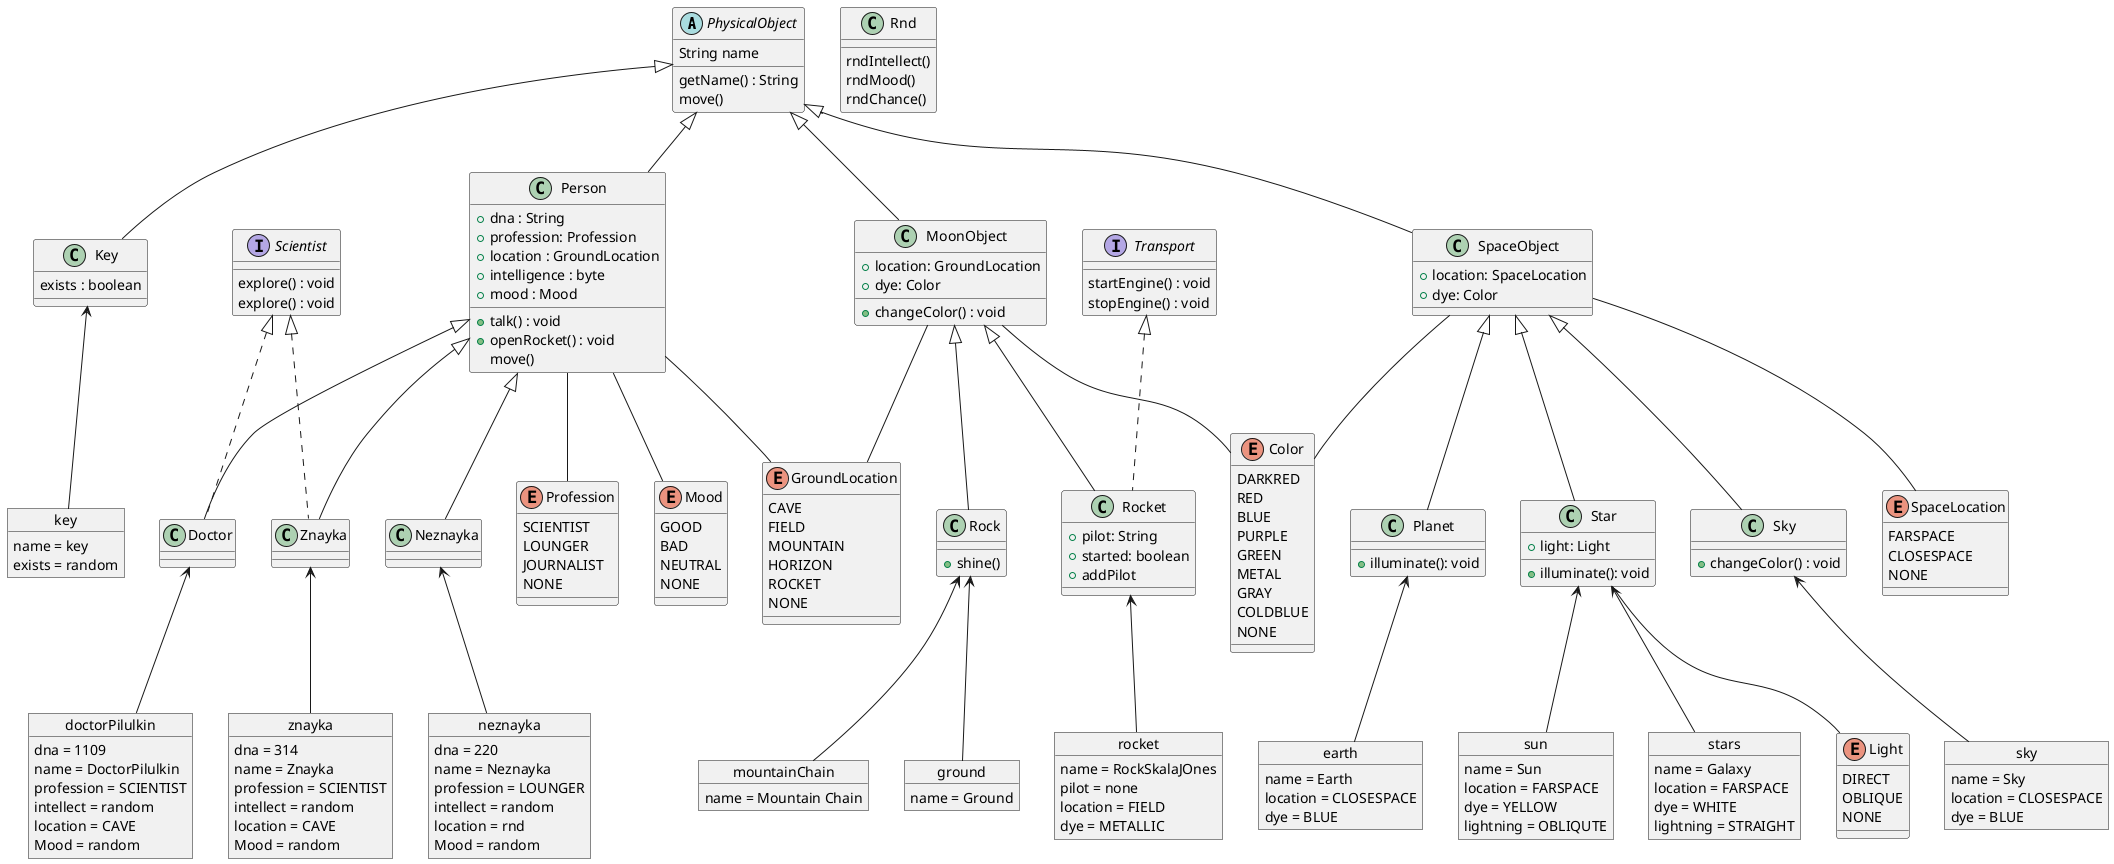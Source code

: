 @startuml

abstract class PhysicalObject{
String name

getName() : String
move()
}

class Key extends PhysicalObject{
exists : boolean
}

class Rnd{
rndIntellect()
rndMood()
rndChance()
}

class Person extends PhysicalObject{
+dna : String
+profession: Profession
+location : GroundLocation
+intelligence : byte
+mood : Mood



+ talk() : void
+ openRocket() : void
move()
}

interface Transport{
startEngine() : void
stopEngine() : void
}


interface Scientist{
explore() : void
explore() : void
}


class Doctor extends Person implements Scientist{
}

class Znayka extends Person implements Scientist{}

class Neznayka extends Person{

}

class SpaceObject extends PhysicalObject{

+location: SpaceLocation
+dye: Color
}


class Planet extends SpaceObject{
+ illuminate(): void

}

class Star extends SpaceObject{
+ light: Light
+ illuminate(): void
}

class Sky extends SpaceObject{
+ changeColor() : void
}
class MoonObject extends PhysicalObject{
+ changeColor() : void
+ location: GroundLocation
+ dye: Color

}

class Rock extends MoonObject{

+ shine()
}
class Rocket extends MoonObject implements Transport{
+pilot: String
+started: boolean
+ addPilot
}


object znayka{
dna = 314
name = Znayka
profession = SCIENTIST
intellect = random
location = CAVE
Mood = random

}
object doctorPilulkin{
dna = 1109
name = DoctorPilulkin
profession = SCIENTIST
intellect = random
location = CAVE
Mood = random
}

object neznayka{
dna = 220
name = Neznayka
profession = LOUNGER
intellect = random
location = rnd
Mood = random

}
object rocket{
name = RockSkalaJOnes
pilot = none
location = FIELD
dye = METALLIC
}
object mountainChain{
name = Mountain Chain
}

object ground{
name = Ground
}
object earth{
name = Earth
location = CLOSESPACE
dye = BLUE
}
object sun{
name = Sun
location = FARSPACE
dye = YELLOW
lightning = OBLIQUTE
}
object sky{
name = Sky
location = CLOSESPACE
dye = BLUE
}
object stars{
name = Galaxy
location = FARSPACE
dye = WHITE
lightning = STRAIGHT
}

object key{
name = key
exists = random
}

enum GroundLocation{
CAVE
FIELD
MOUNTAIN
HORIZON
ROCKET
NONE
}

enum Profession{
SCIENTIST
LOUNGER
JOURNALIST
NONE

}
enum Color{
DARKRED
RED
BLUE
PURPLE
GREEN
METAL
GRAY
COLDBLUE
NONE
}

enum SpaceLocation{
FARSPACE
CLOSESPACE
NONE
}

enum Mood{
GOOD
BAD
NEUTRAL
NONE
}

enum Light{
DIRECT
OBLIQUE
NONE
}

Doctor <-- doctorPilulkin
Znayka <-- znayka
Neznayka <-- neznayka
Star <-- stars
Star <-- sun
Sky <-- sky
Planet <-- earth
Rock <-- mountainChain
Rocket <-- rocket
Rock <-- ground
Key <-- key

Person -- Profession
Person -- GroundLocation
SpaceObject -- Color
SpaceObject -- SpaceLocation
MoonObject -- GroundLocation
MoonObject -- Color
Person -- Mood
Star -- Light


@enduml
